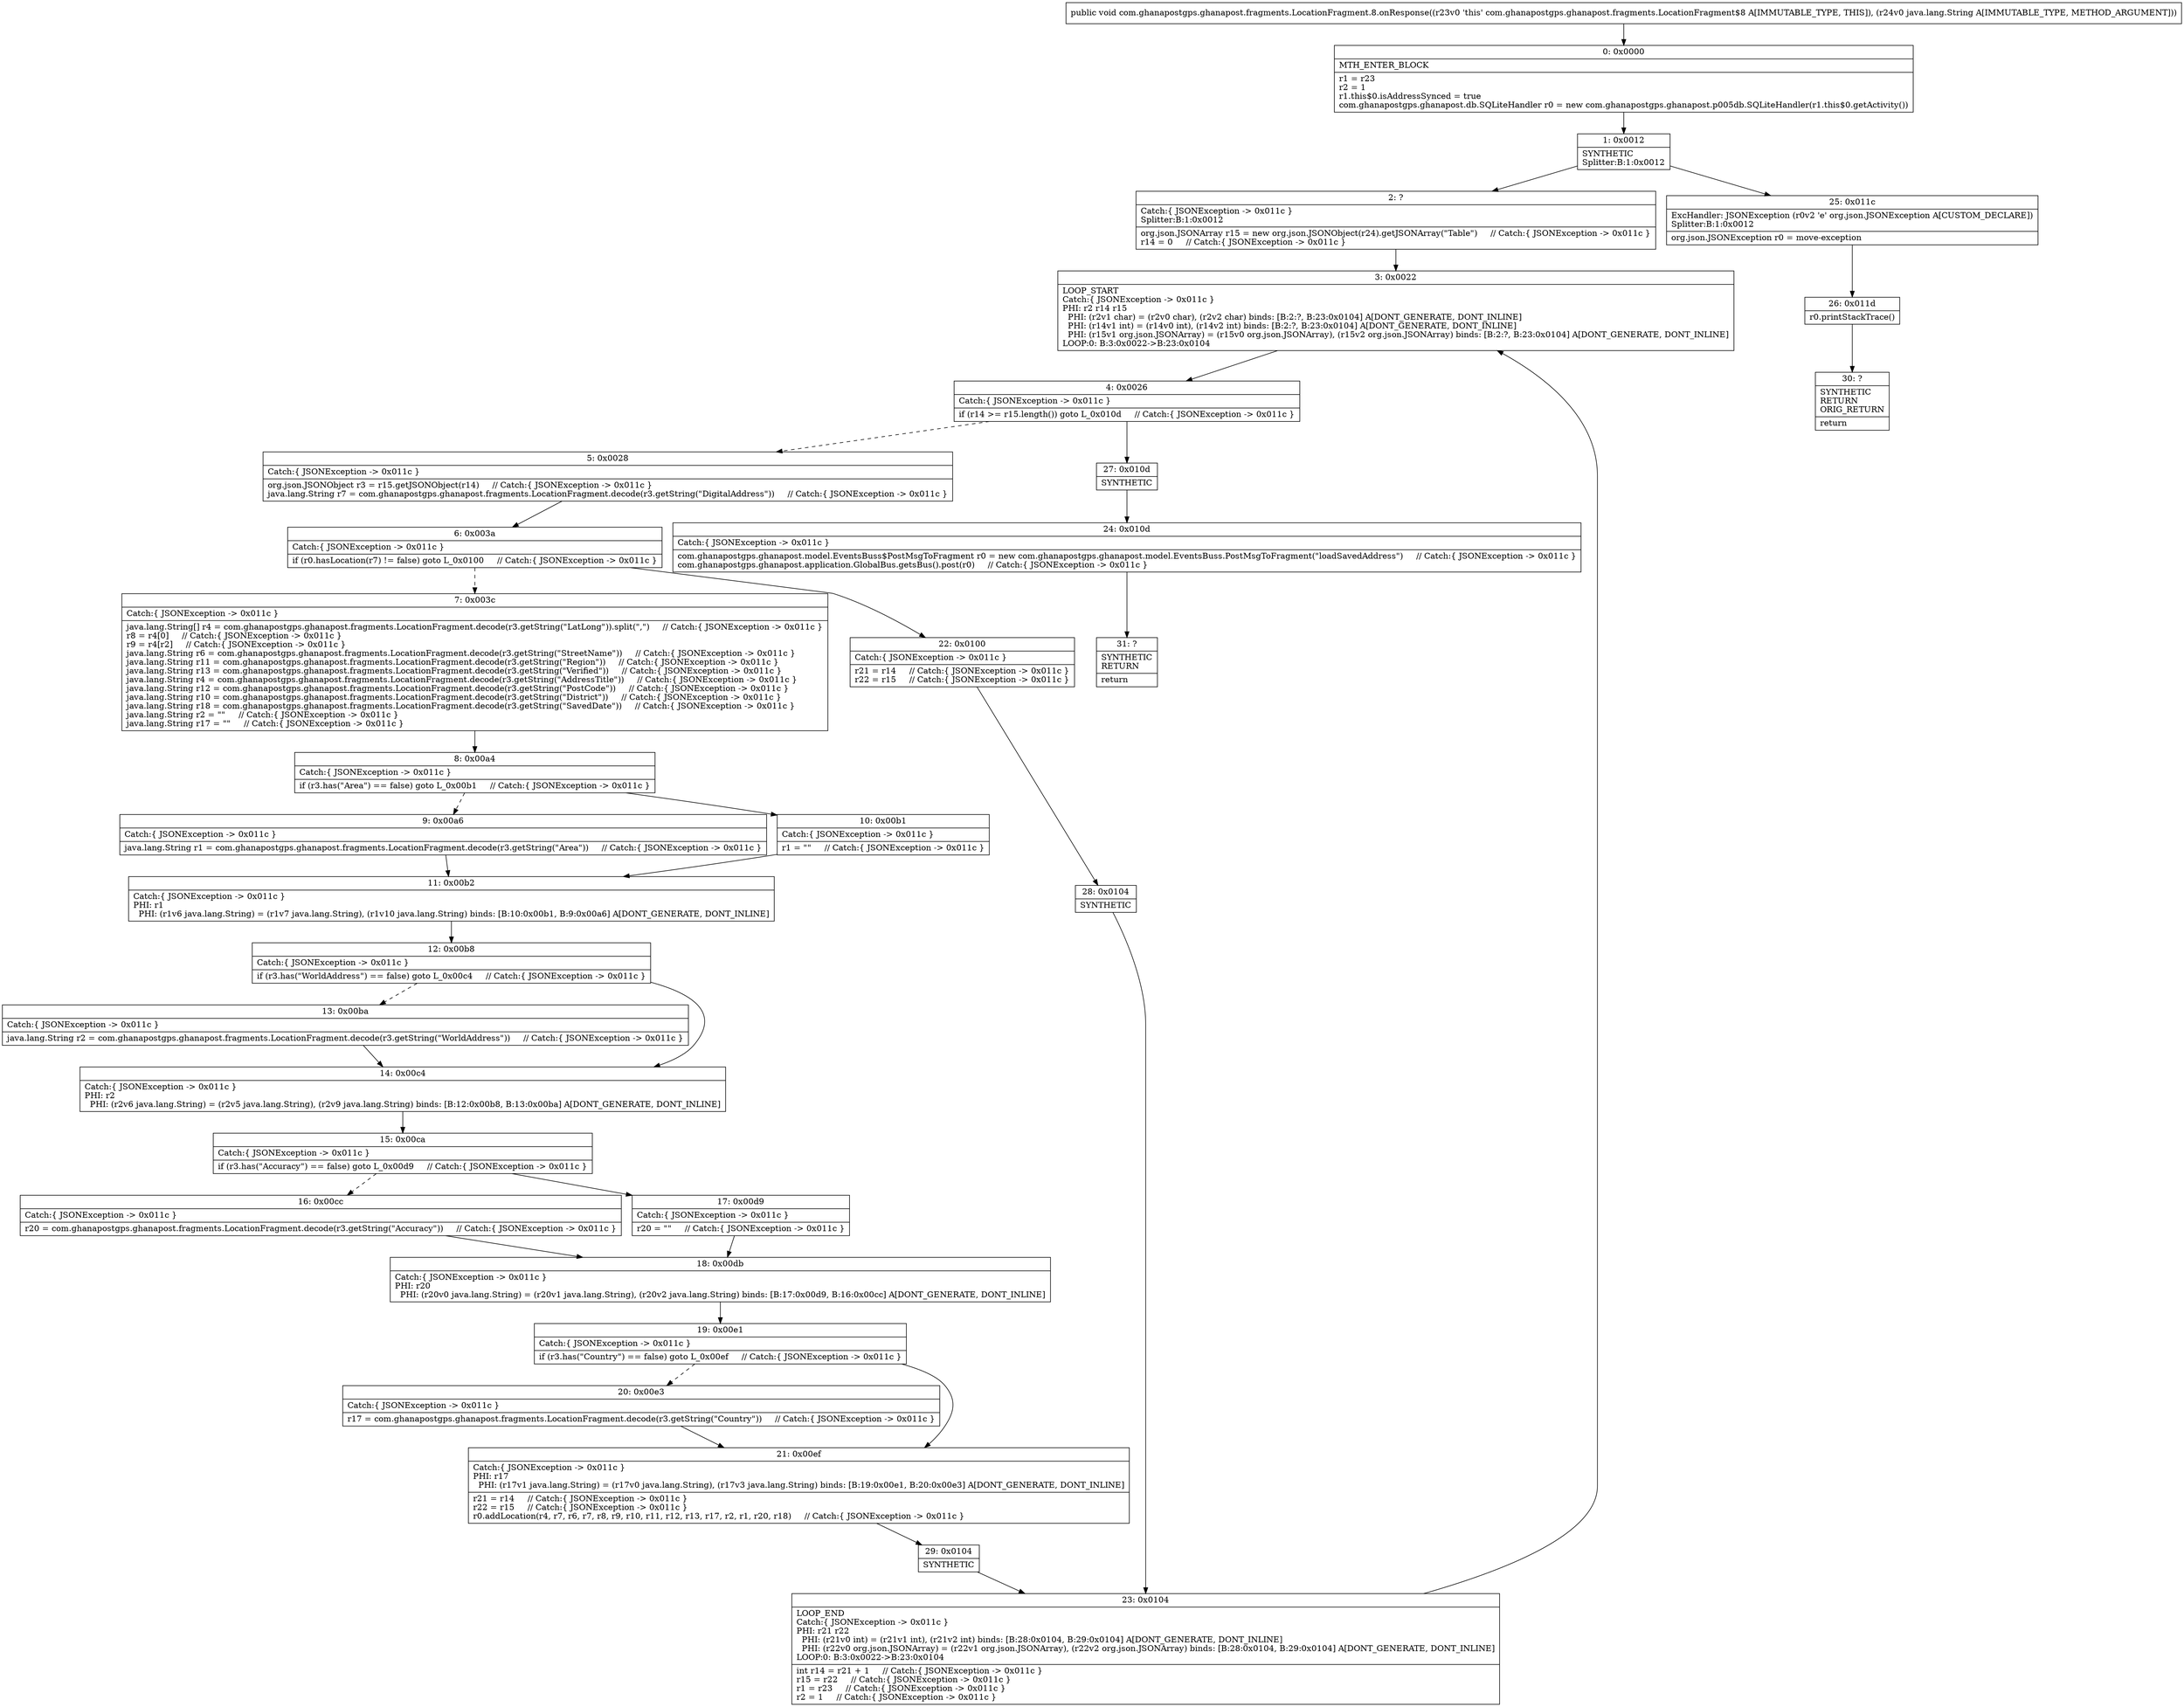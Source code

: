 digraph "CFG forcom.ghanapostgps.ghanapost.fragments.LocationFragment.8.onResponse(Ljava\/lang\/String;)V" {
Node_0 [shape=record,label="{0\:\ 0x0000|MTH_ENTER_BLOCK\l|r1 = r23\lr2 = 1\lr1.this$0.isAddressSynced = true\lcom.ghanapostgps.ghanapost.db.SQLiteHandler r0 = new com.ghanapostgps.ghanapost.p005db.SQLiteHandler(r1.this$0.getActivity())\l}"];
Node_1 [shape=record,label="{1\:\ 0x0012|SYNTHETIC\lSplitter:B:1:0x0012\l}"];
Node_2 [shape=record,label="{2\:\ ?|Catch:\{ JSONException \-\> 0x011c \}\lSplitter:B:1:0x0012\l|org.json.JSONArray r15 = new org.json.JSONObject(r24).getJSONArray(\"Table\")     \/\/ Catch:\{ JSONException \-\> 0x011c \}\lr14 = 0     \/\/ Catch:\{ JSONException \-\> 0x011c \}\l}"];
Node_3 [shape=record,label="{3\:\ 0x0022|LOOP_START\lCatch:\{ JSONException \-\> 0x011c \}\lPHI: r2 r14 r15 \l  PHI: (r2v1 char) = (r2v0 char), (r2v2 char) binds: [B:2:?, B:23:0x0104] A[DONT_GENERATE, DONT_INLINE]\l  PHI: (r14v1 int) = (r14v0 int), (r14v2 int) binds: [B:2:?, B:23:0x0104] A[DONT_GENERATE, DONT_INLINE]\l  PHI: (r15v1 org.json.JSONArray) = (r15v0 org.json.JSONArray), (r15v2 org.json.JSONArray) binds: [B:2:?, B:23:0x0104] A[DONT_GENERATE, DONT_INLINE]\lLOOP:0: B:3:0x0022\-\>B:23:0x0104\l}"];
Node_4 [shape=record,label="{4\:\ 0x0026|Catch:\{ JSONException \-\> 0x011c \}\l|if (r14 \>= r15.length()) goto L_0x010d     \/\/ Catch:\{ JSONException \-\> 0x011c \}\l}"];
Node_5 [shape=record,label="{5\:\ 0x0028|Catch:\{ JSONException \-\> 0x011c \}\l|org.json.JSONObject r3 = r15.getJSONObject(r14)     \/\/ Catch:\{ JSONException \-\> 0x011c \}\ljava.lang.String r7 = com.ghanapostgps.ghanapost.fragments.LocationFragment.decode(r3.getString(\"DigitalAddress\"))     \/\/ Catch:\{ JSONException \-\> 0x011c \}\l}"];
Node_6 [shape=record,label="{6\:\ 0x003a|Catch:\{ JSONException \-\> 0x011c \}\l|if (r0.hasLocation(r7) != false) goto L_0x0100     \/\/ Catch:\{ JSONException \-\> 0x011c \}\l}"];
Node_7 [shape=record,label="{7\:\ 0x003c|Catch:\{ JSONException \-\> 0x011c \}\l|java.lang.String[] r4 = com.ghanapostgps.ghanapost.fragments.LocationFragment.decode(r3.getString(\"LatLong\")).split(\",\")     \/\/ Catch:\{ JSONException \-\> 0x011c \}\lr8 = r4[0]     \/\/ Catch:\{ JSONException \-\> 0x011c \}\lr9 = r4[r2]     \/\/ Catch:\{ JSONException \-\> 0x011c \}\ljava.lang.String r6 = com.ghanapostgps.ghanapost.fragments.LocationFragment.decode(r3.getString(\"StreetName\"))     \/\/ Catch:\{ JSONException \-\> 0x011c \}\ljava.lang.String r11 = com.ghanapostgps.ghanapost.fragments.LocationFragment.decode(r3.getString(\"Region\"))     \/\/ Catch:\{ JSONException \-\> 0x011c \}\ljava.lang.String r13 = com.ghanapostgps.ghanapost.fragments.LocationFragment.decode(r3.getString(\"Verified\"))     \/\/ Catch:\{ JSONException \-\> 0x011c \}\ljava.lang.String r4 = com.ghanapostgps.ghanapost.fragments.LocationFragment.decode(r3.getString(\"AddressTitle\"))     \/\/ Catch:\{ JSONException \-\> 0x011c \}\ljava.lang.String r12 = com.ghanapostgps.ghanapost.fragments.LocationFragment.decode(r3.getString(\"PostCode\"))     \/\/ Catch:\{ JSONException \-\> 0x011c \}\ljava.lang.String r10 = com.ghanapostgps.ghanapost.fragments.LocationFragment.decode(r3.getString(\"District\"))     \/\/ Catch:\{ JSONException \-\> 0x011c \}\ljava.lang.String r18 = com.ghanapostgps.ghanapost.fragments.LocationFragment.decode(r3.getString(\"SavedDate\"))     \/\/ Catch:\{ JSONException \-\> 0x011c \}\ljava.lang.String r2 = \"\"     \/\/ Catch:\{ JSONException \-\> 0x011c \}\ljava.lang.String r17 = \"\"     \/\/ Catch:\{ JSONException \-\> 0x011c \}\l}"];
Node_8 [shape=record,label="{8\:\ 0x00a4|Catch:\{ JSONException \-\> 0x011c \}\l|if (r3.has(\"Area\") == false) goto L_0x00b1     \/\/ Catch:\{ JSONException \-\> 0x011c \}\l}"];
Node_9 [shape=record,label="{9\:\ 0x00a6|Catch:\{ JSONException \-\> 0x011c \}\l|java.lang.String r1 = com.ghanapostgps.ghanapost.fragments.LocationFragment.decode(r3.getString(\"Area\"))     \/\/ Catch:\{ JSONException \-\> 0x011c \}\l}"];
Node_10 [shape=record,label="{10\:\ 0x00b1|Catch:\{ JSONException \-\> 0x011c \}\l|r1 = \"\"     \/\/ Catch:\{ JSONException \-\> 0x011c \}\l}"];
Node_11 [shape=record,label="{11\:\ 0x00b2|Catch:\{ JSONException \-\> 0x011c \}\lPHI: r1 \l  PHI: (r1v6 java.lang.String) = (r1v7 java.lang.String), (r1v10 java.lang.String) binds: [B:10:0x00b1, B:9:0x00a6] A[DONT_GENERATE, DONT_INLINE]\l}"];
Node_12 [shape=record,label="{12\:\ 0x00b8|Catch:\{ JSONException \-\> 0x011c \}\l|if (r3.has(\"WorldAddress\") == false) goto L_0x00c4     \/\/ Catch:\{ JSONException \-\> 0x011c \}\l}"];
Node_13 [shape=record,label="{13\:\ 0x00ba|Catch:\{ JSONException \-\> 0x011c \}\l|java.lang.String r2 = com.ghanapostgps.ghanapost.fragments.LocationFragment.decode(r3.getString(\"WorldAddress\"))     \/\/ Catch:\{ JSONException \-\> 0x011c \}\l}"];
Node_14 [shape=record,label="{14\:\ 0x00c4|Catch:\{ JSONException \-\> 0x011c \}\lPHI: r2 \l  PHI: (r2v6 java.lang.String) = (r2v5 java.lang.String), (r2v9 java.lang.String) binds: [B:12:0x00b8, B:13:0x00ba] A[DONT_GENERATE, DONT_INLINE]\l}"];
Node_15 [shape=record,label="{15\:\ 0x00ca|Catch:\{ JSONException \-\> 0x011c \}\l|if (r3.has(\"Accuracy\") == false) goto L_0x00d9     \/\/ Catch:\{ JSONException \-\> 0x011c \}\l}"];
Node_16 [shape=record,label="{16\:\ 0x00cc|Catch:\{ JSONException \-\> 0x011c \}\l|r20 = com.ghanapostgps.ghanapost.fragments.LocationFragment.decode(r3.getString(\"Accuracy\"))     \/\/ Catch:\{ JSONException \-\> 0x011c \}\l}"];
Node_17 [shape=record,label="{17\:\ 0x00d9|Catch:\{ JSONException \-\> 0x011c \}\l|r20 = \"\"     \/\/ Catch:\{ JSONException \-\> 0x011c \}\l}"];
Node_18 [shape=record,label="{18\:\ 0x00db|Catch:\{ JSONException \-\> 0x011c \}\lPHI: r20 \l  PHI: (r20v0 java.lang.String) = (r20v1 java.lang.String), (r20v2 java.lang.String) binds: [B:17:0x00d9, B:16:0x00cc] A[DONT_GENERATE, DONT_INLINE]\l}"];
Node_19 [shape=record,label="{19\:\ 0x00e1|Catch:\{ JSONException \-\> 0x011c \}\l|if (r3.has(\"Country\") == false) goto L_0x00ef     \/\/ Catch:\{ JSONException \-\> 0x011c \}\l}"];
Node_20 [shape=record,label="{20\:\ 0x00e3|Catch:\{ JSONException \-\> 0x011c \}\l|r17 = com.ghanapostgps.ghanapost.fragments.LocationFragment.decode(r3.getString(\"Country\"))     \/\/ Catch:\{ JSONException \-\> 0x011c \}\l}"];
Node_21 [shape=record,label="{21\:\ 0x00ef|Catch:\{ JSONException \-\> 0x011c \}\lPHI: r17 \l  PHI: (r17v1 java.lang.String) = (r17v0 java.lang.String), (r17v3 java.lang.String) binds: [B:19:0x00e1, B:20:0x00e3] A[DONT_GENERATE, DONT_INLINE]\l|r21 = r14     \/\/ Catch:\{ JSONException \-\> 0x011c \}\lr22 = r15     \/\/ Catch:\{ JSONException \-\> 0x011c \}\lr0.addLocation(r4, r7, r6, r7, r8, r9, r10, r11, r12, r13, r17, r2, r1, r20, r18)     \/\/ Catch:\{ JSONException \-\> 0x011c \}\l}"];
Node_22 [shape=record,label="{22\:\ 0x0100|Catch:\{ JSONException \-\> 0x011c \}\l|r21 = r14     \/\/ Catch:\{ JSONException \-\> 0x011c \}\lr22 = r15     \/\/ Catch:\{ JSONException \-\> 0x011c \}\l}"];
Node_23 [shape=record,label="{23\:\ 0x0104|LOOP_END\lCatch:\{ JSONException \-\> 0x011c \}\lPHI: r21 r22 \l  PHI: (r21v0 int) = (r21v1 int), (r21v2 int) binds: [B:28:0x0104, B:29:0x0104] A[DONT_GENERATE, DONT_INLINE]\l  PHI: (r22v0 org.json.JSONArray) = (r22v1 org.json.JSONArray), (r22v2 org.json.JSONArray) binds: [B:28:0x0104, B:29:0x0104] A[DONT_GENERATE, DONT_INLINE]\lLOOP:0: B:3:0x0022\-\>B:23:0x0104\l|int r14 = r21 + 1     \/\/ Catch:\{ JSONException \-\> 0x011c \}\lr15 = r22     \/\/ Catch:\{ JSONException \-\> 0x011c \}\lr1 = r23     \/\/ Catch:\{ JSONException \-\> 0x011c \}\lr2 = 1     \/\/ Catch:\{ JSONException \-\> 0x011c \}\l}"];
Node_24 [shape=record,label="{24\:\ 0x010d|Catch:\{ JSONException \-\> 0x011c \}\l|com.ghanapostgps.ghanapost.model.EventsBuss$PostMsgToFragment r0 = new com.ghanapostgps.ghanapost.model.EventsBuss.PostMsgToFragment(\"loadSavedAddress\")     \/\/ Catch:\{ JSONException \-\> 0x011c \}\lcom.ghanapostgps.ghanapost.application.GlobalBus.getsBus().post(r0)     \/\/ Catch:\{ JSONException \-\> 0x011c \}\l}"];
Node_25 [shape=record,label="{25\:\ 0x011c|ExcHandler: JSONException (r0v2 'e' org.json.JSONException A[CUSTOM_DECLARE])\lSplitter:B:1:0x0012\l|org.json.JSONException r0 = move\-exception\l}"];
Node_26 [shape=record,label="{26\:\ 0x011d|r0.printStackTrace()\l}"];
Node_27 [shape=record,label="{27\:\ 0x010d|SYNTHETIC\l}"];
Node_28 [shape=record,label="{28\:\ 0x0104|SYNTHETIC\l}"];
Node_29 [shape=record,label="{29\:\ 0x0104|SYNTHETIC\l}"];
Node_30 [shape=record,label="{30\:\ ?|SYNTHETIC\lRETURN\lORIG_RETURN\l|return\l}"];
Node_31 [shape=record,label="{31\:\ ?|SYNTHETIC\lRETURN\l|return\l}"];
MethodNode[shape=record,label="{public void com.ghanapostgps.ghanapost.fragments.LocationFragment.8.onResponse((r23v0 'this' com.ghanapostgps.ghanapost.fragments.LocationFragment$8 A[IMMUTABLE_TYPE, THIS]), (r24v0 java.lang.String A[IMMUTABLE_TYPE, METHOD_ARGUMENT])) }"];
MethodNode -> Node_0;
Node_0 -> Node_1;
Node_1 -> Node_2;
Node_1 -> Node_25;
Node_2 -> Node_3;
Node_3 -> Node_4;
Node_4 -> Node_5[style=dashed];
Node_4 -> Node_27;
Node_5 -> Node_6;
Node_6 -> Node_7[style=dashed];
Node_6 -> Node_22;
Node_7 -> Node_8;
Node_8 -> Node_9[style=dashed];
Node_8 -> Node_10;
Node_9 -> Node_11;
Node_10 -> Node_11;
Node_11 -> Node_12;
Node_12 -> Node_13[style=dashed];
Node_12 -> Node_14;
Node_13 -> Node_14;
Node_14 -> Node_15;
Node_15 -> Node_16[style=dashed];
Node_15 -> Node_17;
Node_16 -> Node_18;
Node_17 -> Node_18;
Node_18 -> Node_19;
Node_19 -> Node_20[style=dashed];
Node_19 -> Node_21;
Node_20 -> Node_21;
Node_21 -> Node_29;
Node_22 -> Node_28;
Node_23 -> Node_3;
Node_24 -> Node_31;
Node_25 -> Node_26;
Node_26 -> Node_30;
Node_27 -> Node_24;
Node_28 -> Node_23;
Node_29 -> Node_23;
}

